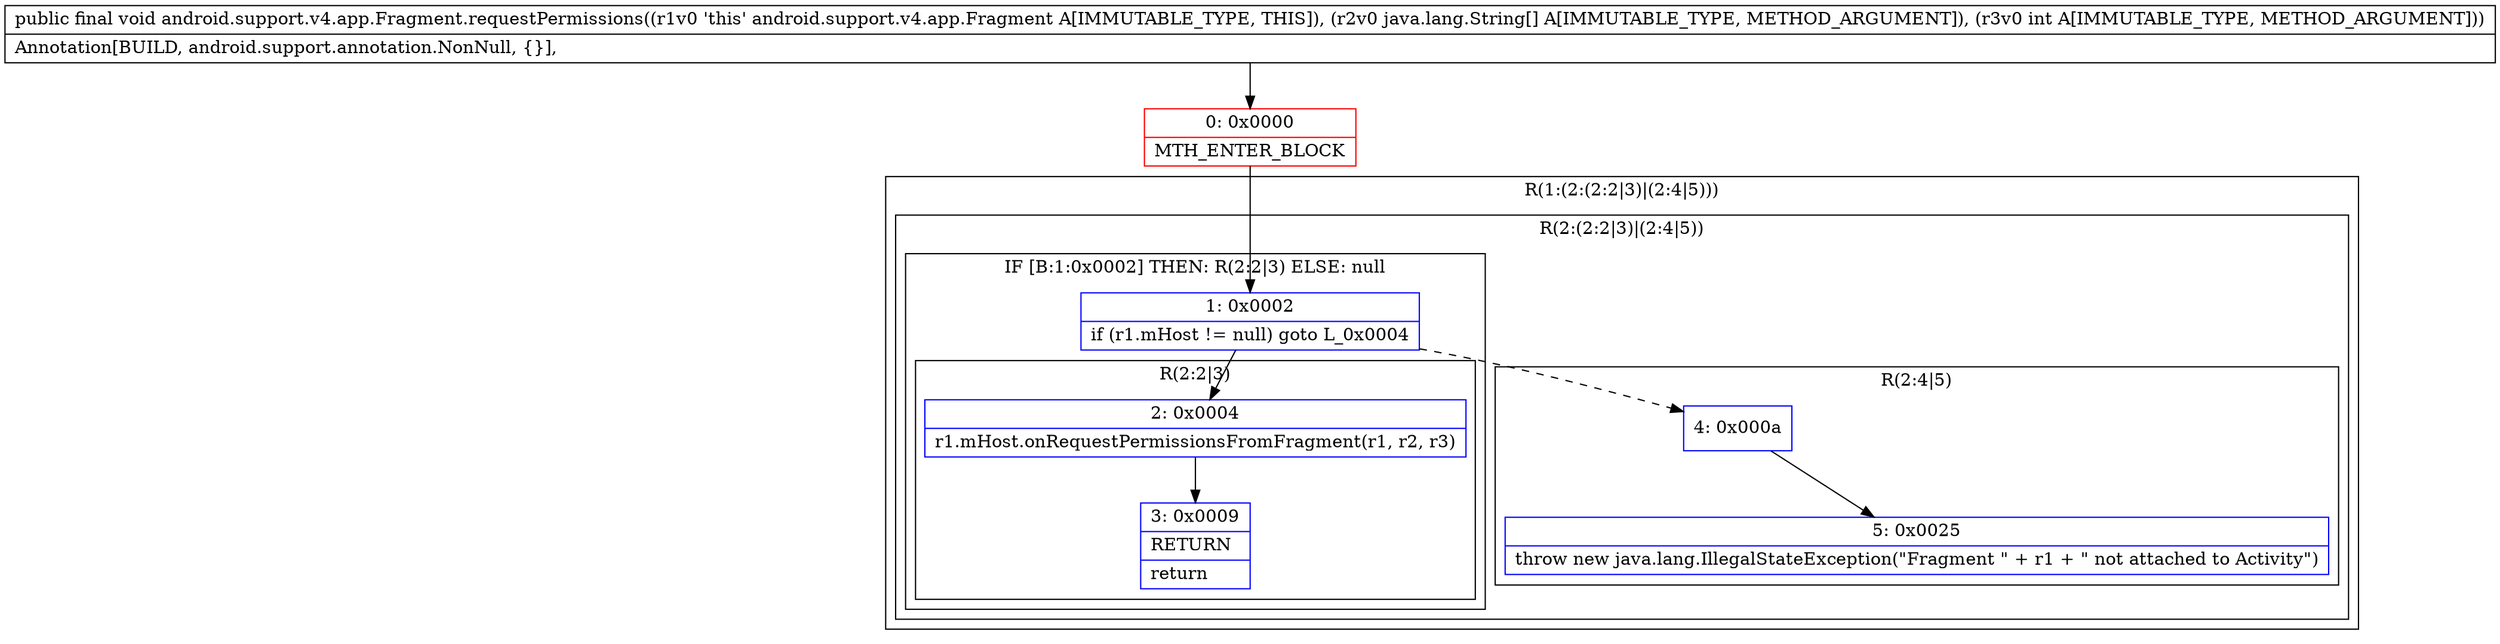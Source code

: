 digraph "CFG forandroid.support.v4.app.Fragment.requestPermissions([Ljava\/lang\/String;I)V" {
subgraph cluster_Region_618354532 {
label = "R(1:(2:(2:2|3)|(2:4|5)))";
node [shape=record,color=blue];
subgraph cluster_Region_1763664097 {
label = "R(2:(2:2|3)|(2:4|5))";
node [shape=record,color=blue];
subgraph cluster_IfRegion_1762305297 {
label = "IF [B:1:0x0002] THEN: R(2:2|3) ELSE: null";
node [shape=record,color=blue];
Node_1 [shape=record,label="{1\:\ 0x0002|if (r1.mHost != null) goto L_0x0004\l}"];
subgraph cluster_Region_1273557830 {
label = "R(2:2|3)";
node [shape=record,color=blue];
Node_2 [shape=record,label="{2\:\ 0x0004|r1.mHost.onRequestPermissionsFromFragment(r1, r2, r3)\l}"];
Node_3 [shape=record,label="{3\:\ 0x0009|RETURN\l|return\l}"];
}
}
subgraph cluster_Region_896986408 {
label = "R(2:4|5)";
node [shape=record,color=blue];
Node_4 [shape=record,label="{4\:\ 0x000a}"];
Node_5 [shape=record,label="{5\:\ 0x0025|throw new java.lang.IllegalStateException(\"Fragment \" + r1 + \" not attached to Activity\")\l}"];
}
}
}
Node_0 [shape=record,color=red,label="{0\:\ 0x0000|MTH_ENTER_BLOCK\l}"];
MethodNode[shape=record,label="{public final void android.support.v4.app.Fragment.requestPermissions((r1v0 'this' android.support.v4.app.Fragment A[IMMUTABLE_TYPE, THIS]), (r2v0 java.lang.String[] A[IMMUTABLE_TYPE, METHOD_ARGUMENT]), (r3v0 int A[IMMUTABLE_TYPE, METHOD_ARGUMENT]))  | Annotation[BUILD, android.support.annotation.NonNull, \{\}], \l}"];
MethodNode -> Node_0;
Node_1 -> Node_2;
Node_1 -> Node_4[style=dashed];
Node_2 -> Node_3;
Node_4 -> Node_5;
Node_0 -> Node_1;
}

